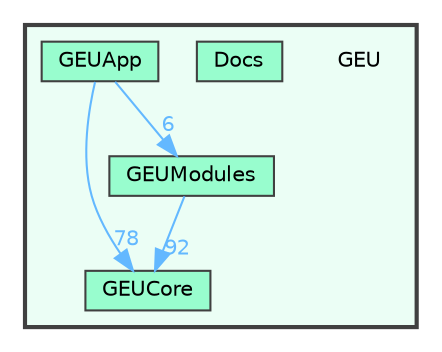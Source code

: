 digraph "C:/GEU"
{
 // LATEX_PDF_SIZE
  bgcolor="transparent";
  edge [fontname=Helvetica,fontsize=10,labelfontname=Helvetica,labelfontsize=10];
  node [fontname=Helvetica,fontsize=10,shape=box,height=0.2,width=0.4];
  compound=true
  subgraph clusterdir_a85d0d78e2eb84ff9365cb4c4d12fb89 {
    graph [ bgcolor="#ebfef5", pencolor="grey25", label="", fontname=Helvetica,fontsize=10 style="filled,bold", URL="dir_a85d0d78e2eb84ff9365cb4c4d12fb89.html",tooltip=""]
    dir_a85d0d78e2eb84ff9365cb4c4d12fb89 [shape=plaintext, label="GEU"];
  dir_5b88cd4a4f64d4fef1ae5a994cb8c38a [label="Docs", fillcolor="#98fdce", color="grey25", style="filled", URL="dir_5b88cd4a4f64d4fef1ae5a994cb8c38a.html",tooltip=""];
  dir_bd246592b309cf81b2bdfbcd10ccc68f [label="GEUApp", fillcolor="#98fdce", color="grey25", style="filled", URL="dir_bd246592b309cf81b2bdfbcd10ccc68f.html",tooltip=""];
  dir_27e7292ccf631aad9354b9464cb90a84 [label="GEUCore", fillcolor="#98fdce", color="grey25", style="filled", URL="dir_27e7292ccf631aad9354b9464cb90a84.html",tooltip=""];
  dir_70e1bd6aad29eaa9efcef7cf630be9eb [label="GEUModules", fillcolor="#98fdce", color="grey25", style="filled", URL="dir_70e1bd6aad29eaa9efcef7cf630be9eb.html",tooltip=""];
  }
  dir_bd246592b309cf81b2bdfbcd10ccc68f->dir_27e7292ccf631aad9354b9464cb90a84 [headlabel="78", labeldistance=1.5 headhref="dir_000014_000015.html" href="dir_000014_000015.html" color="steelblue1" fontcolor="steelblue1"];
  dir_bd246592b309cf81b2bdfbcd10ccc68f->dir_70e1bd6aad29eaa9efcef7cf630be9eb [headlabel="6", labeldistance=1.5 headhref="dir_000014_000016.html" href="dir_000014_000016.html" color="steelblue1" fontcolor="steelblue1"];
  dir_70e1bd6aad29eaa9efcef7cf630be9eb->dir_27e7292ccf631aad9354b9464cb90a84 [headlabel="92", labeldistance=1.5 headhref="dir_000016_000015.html" href="dir_000016_000015.html" color="steelblue1" fontcolor="steelblue1"];
}
